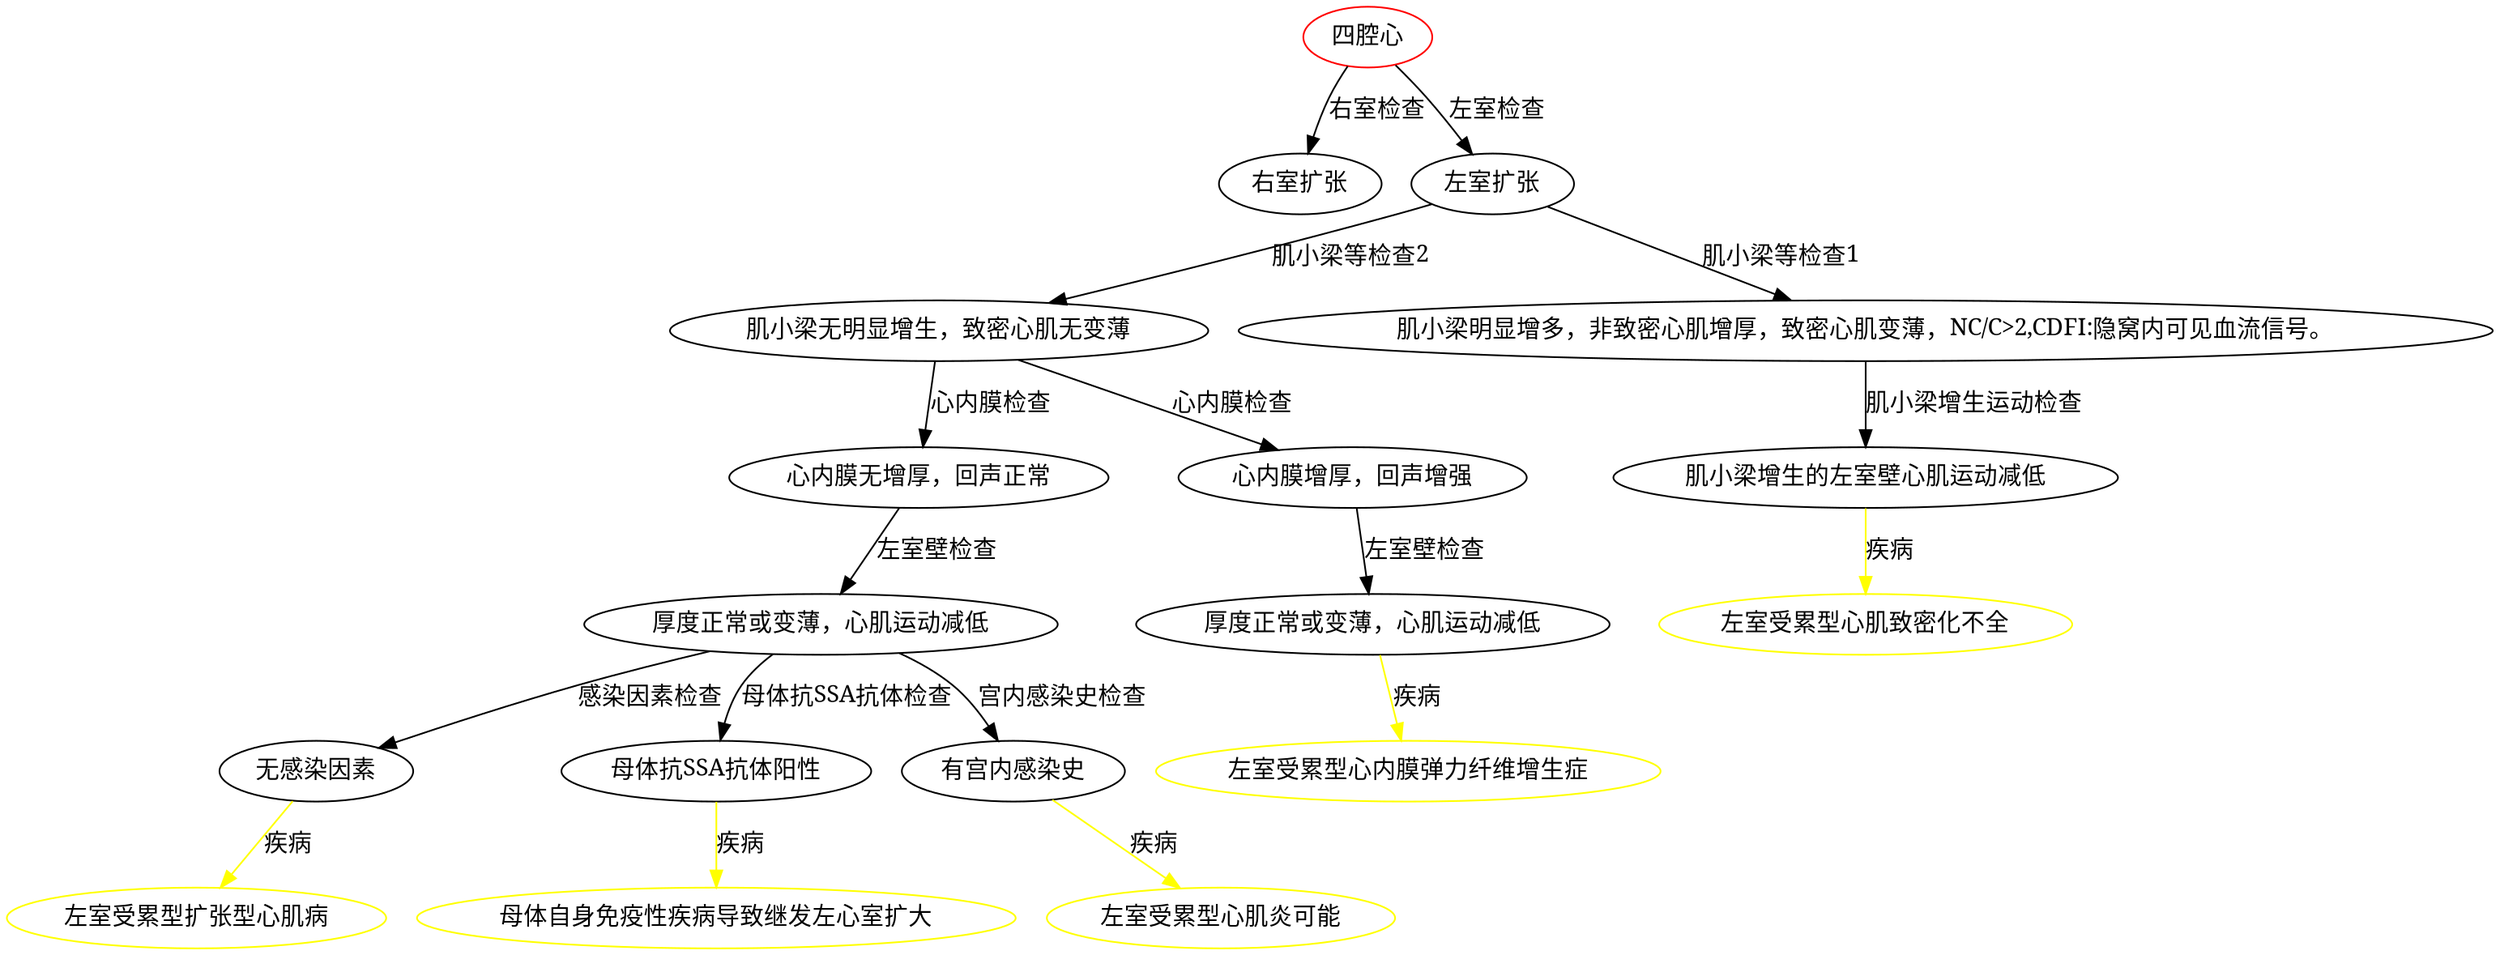 // the test
digraph "./image/createGraphFromRoot" {
	1 [label="四腔心" color=red fontname=SimSun]
	3 [label="右室扩张" fontname=SimSun]
	1 -> 3 [label="右室检查" fontname=SimSun]
	2 [label="左室扩张" fontname=SimSun]
	1 -> 2 [label="左室检查" fontname=SimSun]
	5 [label="肌小梁无明显增生，致密心肌无变薄" fontname=SimSun]
	2 -> 5 [label="肌小梁等检查2" fontname=SimSun]
	8 [label="心内膜无增厚，回声正常" fontname=SimSun]
	5 -> 8 [label="心内膜检查" fontname=SimSun]
	10 [label="厚度正常或变薄，心肌运动减低" fontname=SimSun]
	8 -> 10 [label="左室壁检查" fontname=SimSun]
	13 [label="无感染因素" fontname=SimSun]
	10 -> 13 [label="感染因素检查" fontname=SimSun]
	e6 [label="左室受累型扩张型心肌病" color=yellow fontname=SimSun]
	13 -> e6 [label="疾病" color=yellow fontname=SimSun]
	12 [label="母体抗SSA抗体阳性" fontname=SimSun]
	10 -> 12 [label="母体抗SSA抗体检查" fontname=SimSun]
	e5 [label="母体自身免疫性疾病导致继发左心室扩大" color=yellow fontname=SimSun]
	12 -> e5 [label="疾病" color=yellow fontname=SimSun]
	11 [label="有宫内感染史" fontname=SimSun]
	10 -> 11 [label="宫内感染史检查" fontname=SimSun]
	e4 [label="左室受累型心肌炎可能" color=yellow fontname=SimSun]
	11 -> e4 [label="疾病" color=yellow fontname=SimSun]
	7 [label="心内膜增厚，回声增强" fontname=SimSun]
	5 -> 7 [label="心内膜检查" fontname=SimSun]
	9 [label="厚度正常或变薄，心肌运动减低" fontname=SimSun]
	7 -> 9 [label="左室壁检查" fontname=SimSun]
	e3 [label="左室受累型心内膜弹力纤维增生症" color=yellow fontname=SimSun]
	9 -> e3 [label="疾病" color=yellow fontname=SimSun]
	4 [label="肌小梁明显增多，非致密心肌增厚，致密心肌变薄，NC/C>2,CDFI:隐窝内可见血流信号。" fontname=SimSun]
	2 -> 4 [label="肌小梁等检查1" fontname=SimSun]
	6 [label="肌小梁增生的左室壁心肌运动减低" fontname=SimSun]
	4 -> 6 [label="肌小梁增生运动检查" fontname=SimSun]
	e1 [label="左室受累型心肌致密化不全" color=yellow fontname=SimSun]
	6 -> e1 [label="疾病" color=yellow fontname=SimSun]
}
